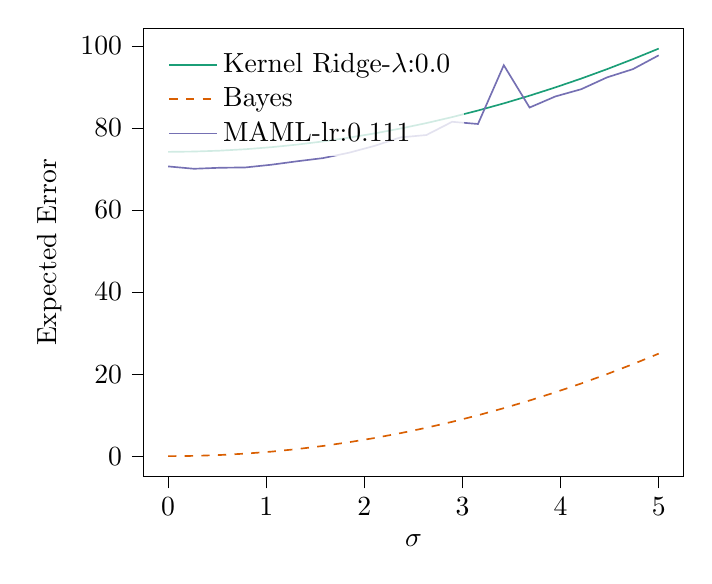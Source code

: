 % This file was created with tikzplotlib v0.10.1.
\begin{tikzpicture}

\definecolor{chocolate217952}{RGB}{217,95,2}
\definecolor{darkcyan27158119}{RGB}{27,158,119}
\definecolor{darkgray176}{RGB}{176,176,176}
\definecolor{lightslategray117112179}{RGB}{117,112,179}

\begin{axis}[
legend cell align={left},
legend style={
  fill opacity=0.8,
  draw opacity=1,
  text opacity=1,
  at={(0.03,0.97)},
  anchor=north west,
  draw=none
},
tick align=outside,
tick pos=left,
x grid style={darkgray176},
xlabel={\(\displaystyle \sigma\)},
xmin=-0.25, xmax=5.25,
xtick style={color=black},
y grid style={darkgray176},
ylabel={Expected Error},
ymin=-4.967, ymax=104.304,
ytick style={color=black}
]
\addplot [semithick, darkcyan27158119]
table {%
0 74.167
0.263 74.245
0.526 74.461
0.789 74.816
1.053 75.31
1.316 75.942
1.579 76.713
1.842 77.622
2.105 78.67
2.368 79.856
2.632 81.181
2.895 82.644
3.158 84.246
3.421 85.986
3.684 87.865
3.947 89.882
4.211 92.038
4.474 94.333
4.737 96.765
5 99.337
};
\addlegendentry{Kernel Ridge-$\lambda$:0.0}
\addplot [semithick, chocolate217952, dashed]
table {%
0 0
0.263 0.069
0.526 0.277
0.789 0.623
1.053 1.107
1.316 1.73
1.579 2.492
1.842 3.392
2.105 4.43
2.368 5.607
2.632 6.922
2.895 8.375
3.158 9.967
3.421 11.698
3.684 13.567
3.947 15.574
4.211 17.72
4.474 20.004
4.737 22.427
5 24.988
};
\addlegendentry{Bayes}
\addplot [semithick, lightslategray117112179]
table {%
0 70.623
0.263 70.047
0.526 70.292
0.789 70.374
1.053 71.037
1.316 71.879
1.579 72.649
1.842 73.951
2.105 75.635
2.368 77.694
2.632 78.271
2.895 81.497
3.158 80.962
3.421 95.292
3.684 84.97
3.947 87.676
4.211 89.445
4.474 92.33
4.737 94.329
5 97.697
};
\addlegendentry{MAML-lr:0.111}
\end{axis}

\end{tikzpicture}
